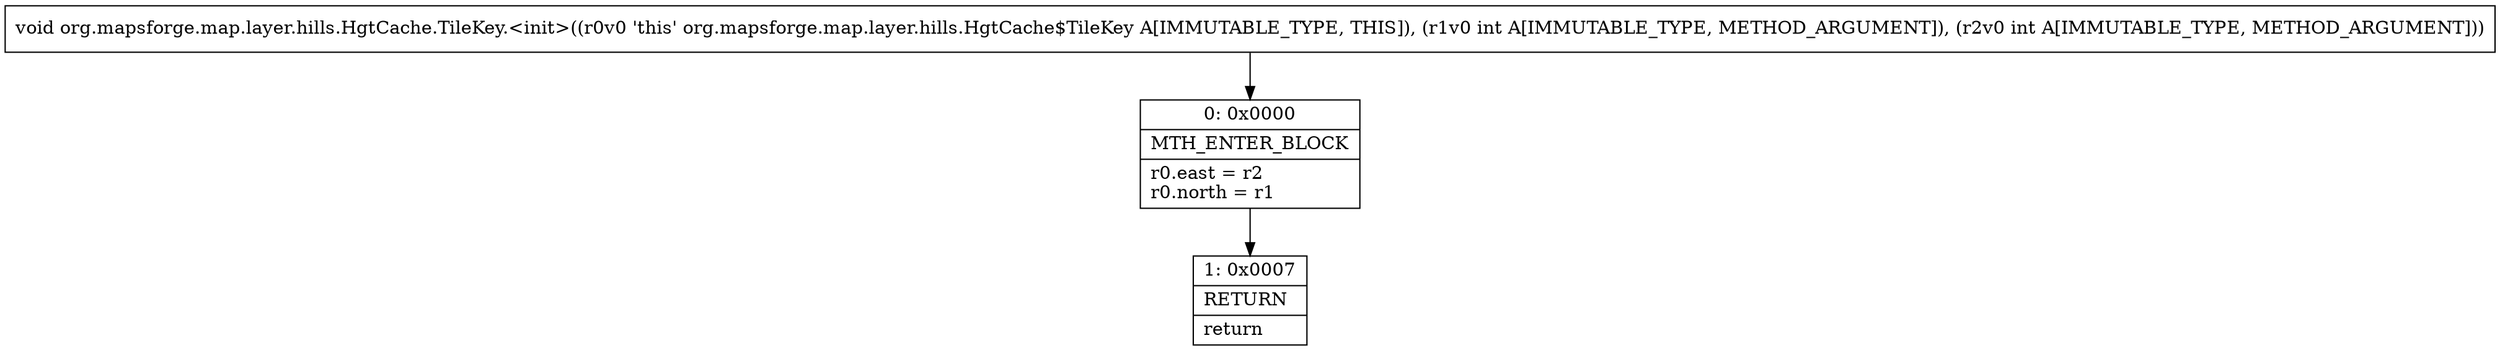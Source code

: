 digraph "CFG fororg.mapsforge.map.layer.hills.HgtCache.TileKey.\<init\>(II)V" {
Node_0 [shape=record,label="{0\:\ 0x0000|MTH_ENTER_BLOCK\l|r0.east = r2\lr0.north = r1\l}"];
Node_1 [shape=record,label="{1\:\ 0x0007|RETURN\l|return\l}"];
MethodNode[shape=record,label="{void org.mapsforge.map.layer.hills.HgtCache.TileKey.\<init\>((r0v0 'this' org.mapsforge.map.layer.hills.HgtCache$TileKey A[IMMUTABLE_TYPE, THIS]), (r1v0 int A[IMMUTABLE_TYPE, METHOD_ARGUMENT]), (r2v0 int A[IMMUTABLE_TYPE, METHOD_ARGUMENT])) }"];
MethodNode -> Node_0;
Node_0 -> Node_1;
}

